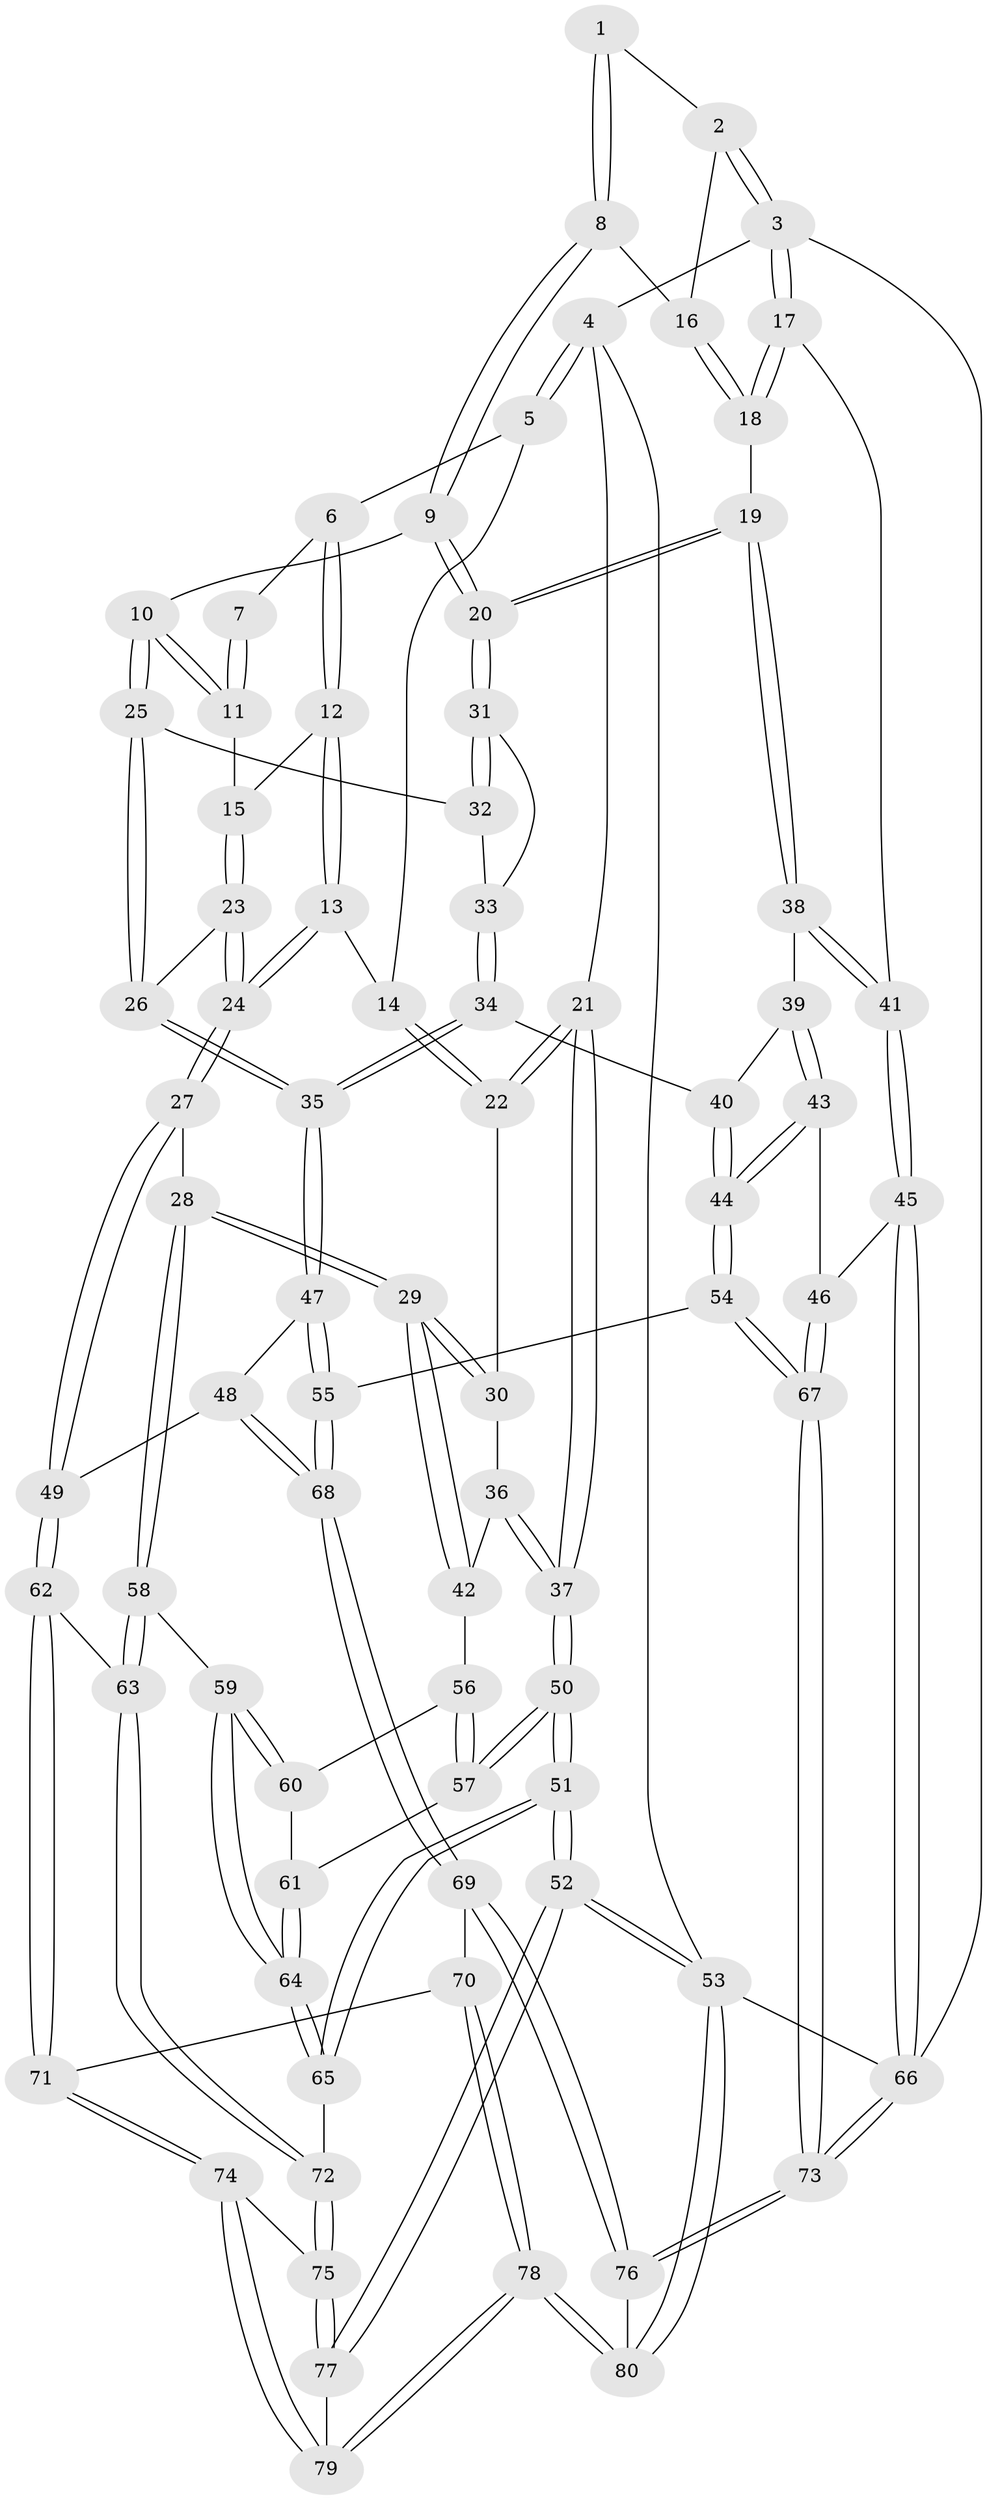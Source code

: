 // Generated by graph-tools (version 1.1) at 2025/27/03/15/25 16:27:57]
// undirected, 80 vertices, 197 edges
graph export_dot {
graph [start="1"]
  node [color=gray90,style=filled];
  1 [pos="+0.6341634035194593+0"];
  2 [pos="+1+0"];
  3 [pos="+1+0"];
  4 [pos="+0+0"];
  5 [pos="+0.32152604724143713+0"];
  6 [pos="+0.4861811689711648+0"];
  7 [pos="+0.553132304637816+0"];
  8 [pos="+0.7542354979421385+0.05097379195952722"];
  9 [pos="+0.7229805359363863+0.1466884350411817"];
  10 [pos="+0.7127304827769978+0.14815590744329146"];
  11 [pos="+0.6624075040337276+0.10215547223641969"];
  12 [pos="+0.47970910097856545+0"];
  13 [pos="+0.2833922485542382+0.13303260427317165"];
  14 [pos="+0.23254294918924986+0.09785558460026787"];
  15 [pos="+0.4915875801349428+0.05497099006028485"];
  16 [pos="+0.8709310221244736+0.05529771800205015"];
  17 [pos="+1+0.0748731908497758"];
  18 [pos="+0.9050368815032365+0.15064113654096373"];
  19 [pos="+0.8377669828075952+0.24271246425540124"];
  20 [pos="+0.8279635254009955+0.23633768308631897"];
  21 [pos="+0+0"];
  22 [pos="+0.12244275717742273+0.11956652738211795"];
  23 [pos="+0.47389107925676793+0.23468082549478264"];
  24 [pos="+0.38969317845728+0.28522677700223903"];
  25 [pos="+0.6518517791832461+0.1842072251741123"];
  26 [pos="+0.4874304761890239+0.23793675035980533"];
  27 [pos="+0.34646515348848644+0.3496170325291356"];
  28 [pos="+0.34238870558476364+0.35106308940457226"];
  29 [pos="+0.29442532771163743+0.3459207821666552"];
  30 [pos="+0.1378510817812753+0.21153980410996315"];
  31 [pos="+0.76018159373107+0.251070094356816"];
  32 [pos="+0.6847309229310329+0.26059405485423376"];
  33 [pos="+0.6775095342281927+0.2859738687970033"];
  34 [pos="+0.6446140711836252+0.3492388090541043"];
  35 [pos="+0.6311741996717807+0.3537399997082868"];
  36 [pos="+0.023448467286652147+0.3091116181018614"];
  37 [pos="+0+0.31278703671771957"];
  38 [pos="+0.8452095073580475+0.275607763622608"];
  39 [pos="+0.8438579497536148+0.27960942476743184"];
  40 [pos="+0.7114842178698875+0.34357335664664024"];
  41 [pos="+1+0.325080058058504"];
  42 [pos="+0.15838529037775692+0.38824276478450864"];
  43 [pos="+0.8441057570981358+0.2817067230780964"];
  44 [pos="+0.7832045723886+0.5015024410885431"];
  45 [pos="+1+0.43556326573608045"];
  46 [pos="+0.9617727301317581+0.4799794055266439"];
  47 [pos="+0.631638453227006+0.4249687673607624"];
  48 [pos="+0.47894679558244485+0.5127740698090371"];
  49 [pos="+0.46585633304617025+0.5066507252831732"];
  50 [pos="+0+0.5025915253711474"];
  51 [pos="+0+0.7456454764682614"];
  52 [pos="+0+1"];
  53 [pos="+0+1"];
  54 [pos="+0.7775265856389463+0.5775927263393857"];
  55 [pos="+0.7680198181705561+0.5777937424603258"];
  56 [pos="+0.15467285142840073+0.3939604342472644"];
  57 [pos="+0.10400211800639667+0.44883606752317373"];
  58 [pos="+0.2508260342355027+0.5579547763714777"];
  59 [pos="+0.2239102491585771+0.5579750341226597"];
  60 [pos="+0.16806408027205433+0.4900295191953693"];
  61 [pos="+0.1192059269818453+0.5228144988352877"];
  62 [pos="+0.40462345727301596+0.5845922663646858"];
  63 [pos="+0.277980365808519+0.6212373790668337"];
  64 [pos="+0.11994611305391158+0.5770701631747968"];
  65 [pos="+0.0461165395290822+0.6411796070864842"];
  66 [pos="+1+1"];
  67 [pos="+0.8149319477378111+0.5935255418931797"];
  68 [pos="+0.5954182614205662+0.6613297676093439"];
  69 [pos="+0.5763204123520818+0.7066314116950717"];
  70 [pos="+0.48964203055437966+0.7361436853674138"];
  71 [pos="+0.41152515190966593+0.7417119806957381"];
  72 [pos="+0.27512165913828324+0.7090526681613217"];
  73 [pos="+1+1"];
  74 [pos="+0.33170596268376445+0.774757195055921"];
  75 [pos="+0.29976537592017105+0.7680170252116754"];
  76 [pos="+0.7678477447440033+1"];
  77 [pos="+0.10096922982078449+0.9296808776072508"];
  78 [pos="+0.48154257413951224+1"];
  79 [pos="+0.4224634853358057+0.9576117921048454"];
  80 [pos="+0.536048326906867+1"];
  1 -- 2;
  1 -- 8;
  1 -- 8;
  2 -- 3;
  2 -- 3;
  2 -- 16;
  3 -- 4;
  3 -- 17;
  3 -- 17;
  3 -- 66;
  4 -- 5;
  4 -- 5;
  4 -- 21;
  4 -- 53;
  5 -- 6;
  5 -- 14;
  6 -- 7;
  6 -- 12;
  6 -- 12;
  7 -- 11;
  7 -- 11;
  8 -- 9;
  8 -- 9;
  8 -- 16;
  9 -- 10;
  9 -- 20;
  9 -- 20;
  10 -- 11;
  10 -- 11;
  10 -- 25;
  10 -- 25;
  11 -- 15;
  12 -- 13;
  12 -- 13;
  12 -- 15;
  13 -- 14;
  13 -- 24;
  13 -- 24;
  14 -- 22;
  14 -- 22;
  15 -- 23;
  15 -- 23;
  16 -- 18;
  16 -- 18;
  17 -- 18;
  17 -- 18;
  17 -- 41;
  18 -- 19;
  19 -- 20;
  19 -- 20;
  19 -- 38;
  19 -- 38;
  20 -- 31;
  20 -- 31;
  21 -- 22;
  21 -- 22;
  21 -- 37;
  21 -- 37;
  22 -- 30;
  23 -- 24;
  23 -- 24;
  23 -- 26;
  24 -- 27;
  24 -- 27;
  25 -- 26;
  25 -- 26;
  25 -- 32;
  26 -- 35;
  26 -- 35;
  27 -- 28;
  27 -- 49;
  27 -- 49;
  28 -- 29;
  28 -- 29;
  28 -- 58;
  28 -- 58;
  29 -- 30;
  29 -- 30;
  29 -- 42;
  29 -- 42;
  30 -- 36;
  31 -- 32;
  31 -- 32;
  31 -- 33;
  32 -- 33;
  33 -- 34;
  33 -- 34;
  34 -- 35;
  34 -- 35;
  34 -- 40;
  35 -- 47;
  35 -- 47;
  36 -- 37;
  36 -- 37;
  36 -- 42;
  37 -- 50;
  37 -- 50;
  38 -- 39;
  38 -- 41;
  38 -- 41;
  39 -- 40;
  39 -- 43;
  39 -- 43;
  40 -- 44;
  40 -- 44;
  41 -- 45;
  41 -- 45;
  42 -- 56;
  43 -- 44;
  43 -- 44;
  43 -- 46;
  44 -- 54;
  44 -- 54;
  45 -- 46;
  45 -- 66;
  45 -- 66;
  46 -- 67;
  46 -- 67;
  47 -- 48;
  47 -- 55;
  47 -- 55;
  48 -- 49;
  48 -- 68;
  48 -- 68;
  49 -- 62;
  49 -- 62;
  50 -- 51;
  50 -- 51;
  50 -- 57;
  50 -- 57;
  51 -- 52;
  51 -- 52;
  51 -- 65;
  51 -- 65;
  52 -- 53;
  52 -- 53;
  52 -- 77;
  52 -- 77;
  53 -- 80;
  53 -- 80;
  53 -- 66;
  54 -- 55;
  54 -- 67;
  54 -- 67;
  55 -- 68;
  55 -- 68;
  56 -- 57;
  56 -- 57;
  56 -- 60;
  57 -- 61;
  58 -- 59;
  58 -- 63;
  58 -- 63;
  59 -- 60;
  59 -- 60;
  59 -- 64;
  59 -- 64;
  60 -- 61;
  61 -- 64;
  61 -- 64;
  62 -- 63;
  62 -- 71;
  62 -- 71;
  63 -- 72;
  63 -- 72;
  64 -- 65;
  64 -- 65;
  65 -- 72;
  66 -- 73;
  66 -- 73;
  67 -- 73;
  67 -- 73;
  68 -- 69;
  68 -- 69;
  69 -- 70;
  69 -- 76;
  69 -- 76;
  70 -- 71;
  70 -- 78;
  70 -- 78;
  71 -- 74;
  71 -- 74;
  72 -- 75;
  72 -- 75;
  73 -- 76;
  73 -- 76;
  74 -- 75;
  74 -- 79;
  74 -- 79;
  75 -- 77;
  75 -- 77;
  76 -- 80;
  77 -- 79;
  78 -- 79;
  78 -- 79;
  78 -- 80;
  78 -- 80;
}
